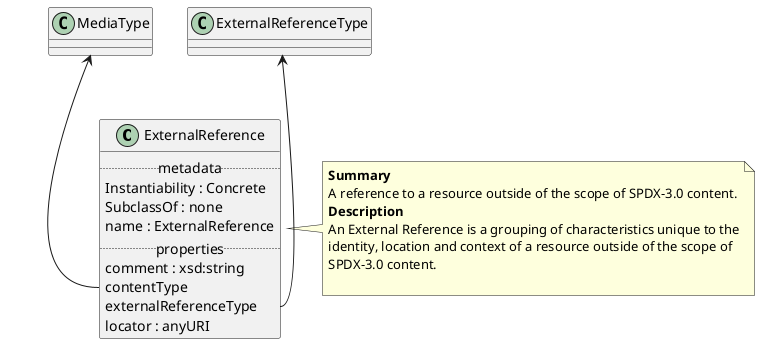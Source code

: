 @startuml
class ExternalReference {
.. metadata ..
    Instantiability : Concrete
    SubclassOf : none
    name : ExternalReference
.. properties ..
    comment : xsd:string
    contentType
    externalReferenceType
    locator : anyURI
}
note right of ExternalReference
<b>Summary</b>
A reference to a resource outside of the scope of SPDX-3.0 content.
<b>Description</b>
An External Reference is a grouping of characteristics unique to the
identity, location and context of a resource outside of the scope of
SPDX-3.0 content.

end note
"MediaType" <-- "ExternalReference::contentType"
"ExternalReferenceType" <-- "ExternalReference::externalReferenceType"
@enduml
